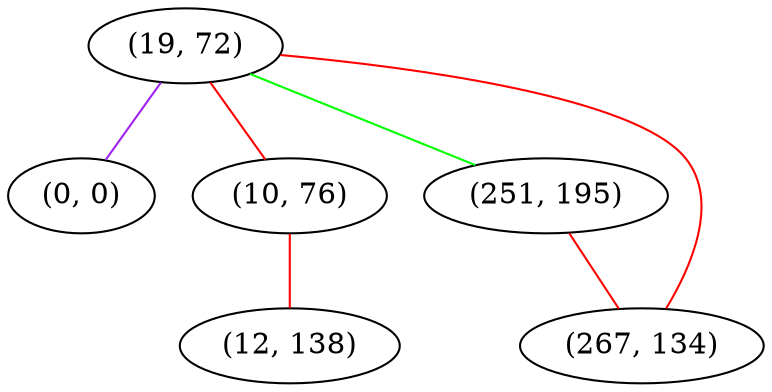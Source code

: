 graph "" {
"(19, 72)";
"(0, 0)";
"(10, 76)";
"(12, 138)";
"(251, 195)";
"(267, 134)";
"(19, 72)" -- "(0, 0)"  [color=purple, key=0, weight=4];
"(19, 72)" -- "(10, 76)"  [color=red, key=0, weight=1];
"(19, 72)" -- "(267, 134)"  [color=red, key=0, weight=1];
"(19, 72)" -- "(251, 195)"  [color=green, key=0, weight=2];
"(10, 76)" -- "(12, 138)"  [color=red, key=0, weight=1];
"(251, 195)" -- "(267, 134)"  [color=red, key=0, weight=1];
}
